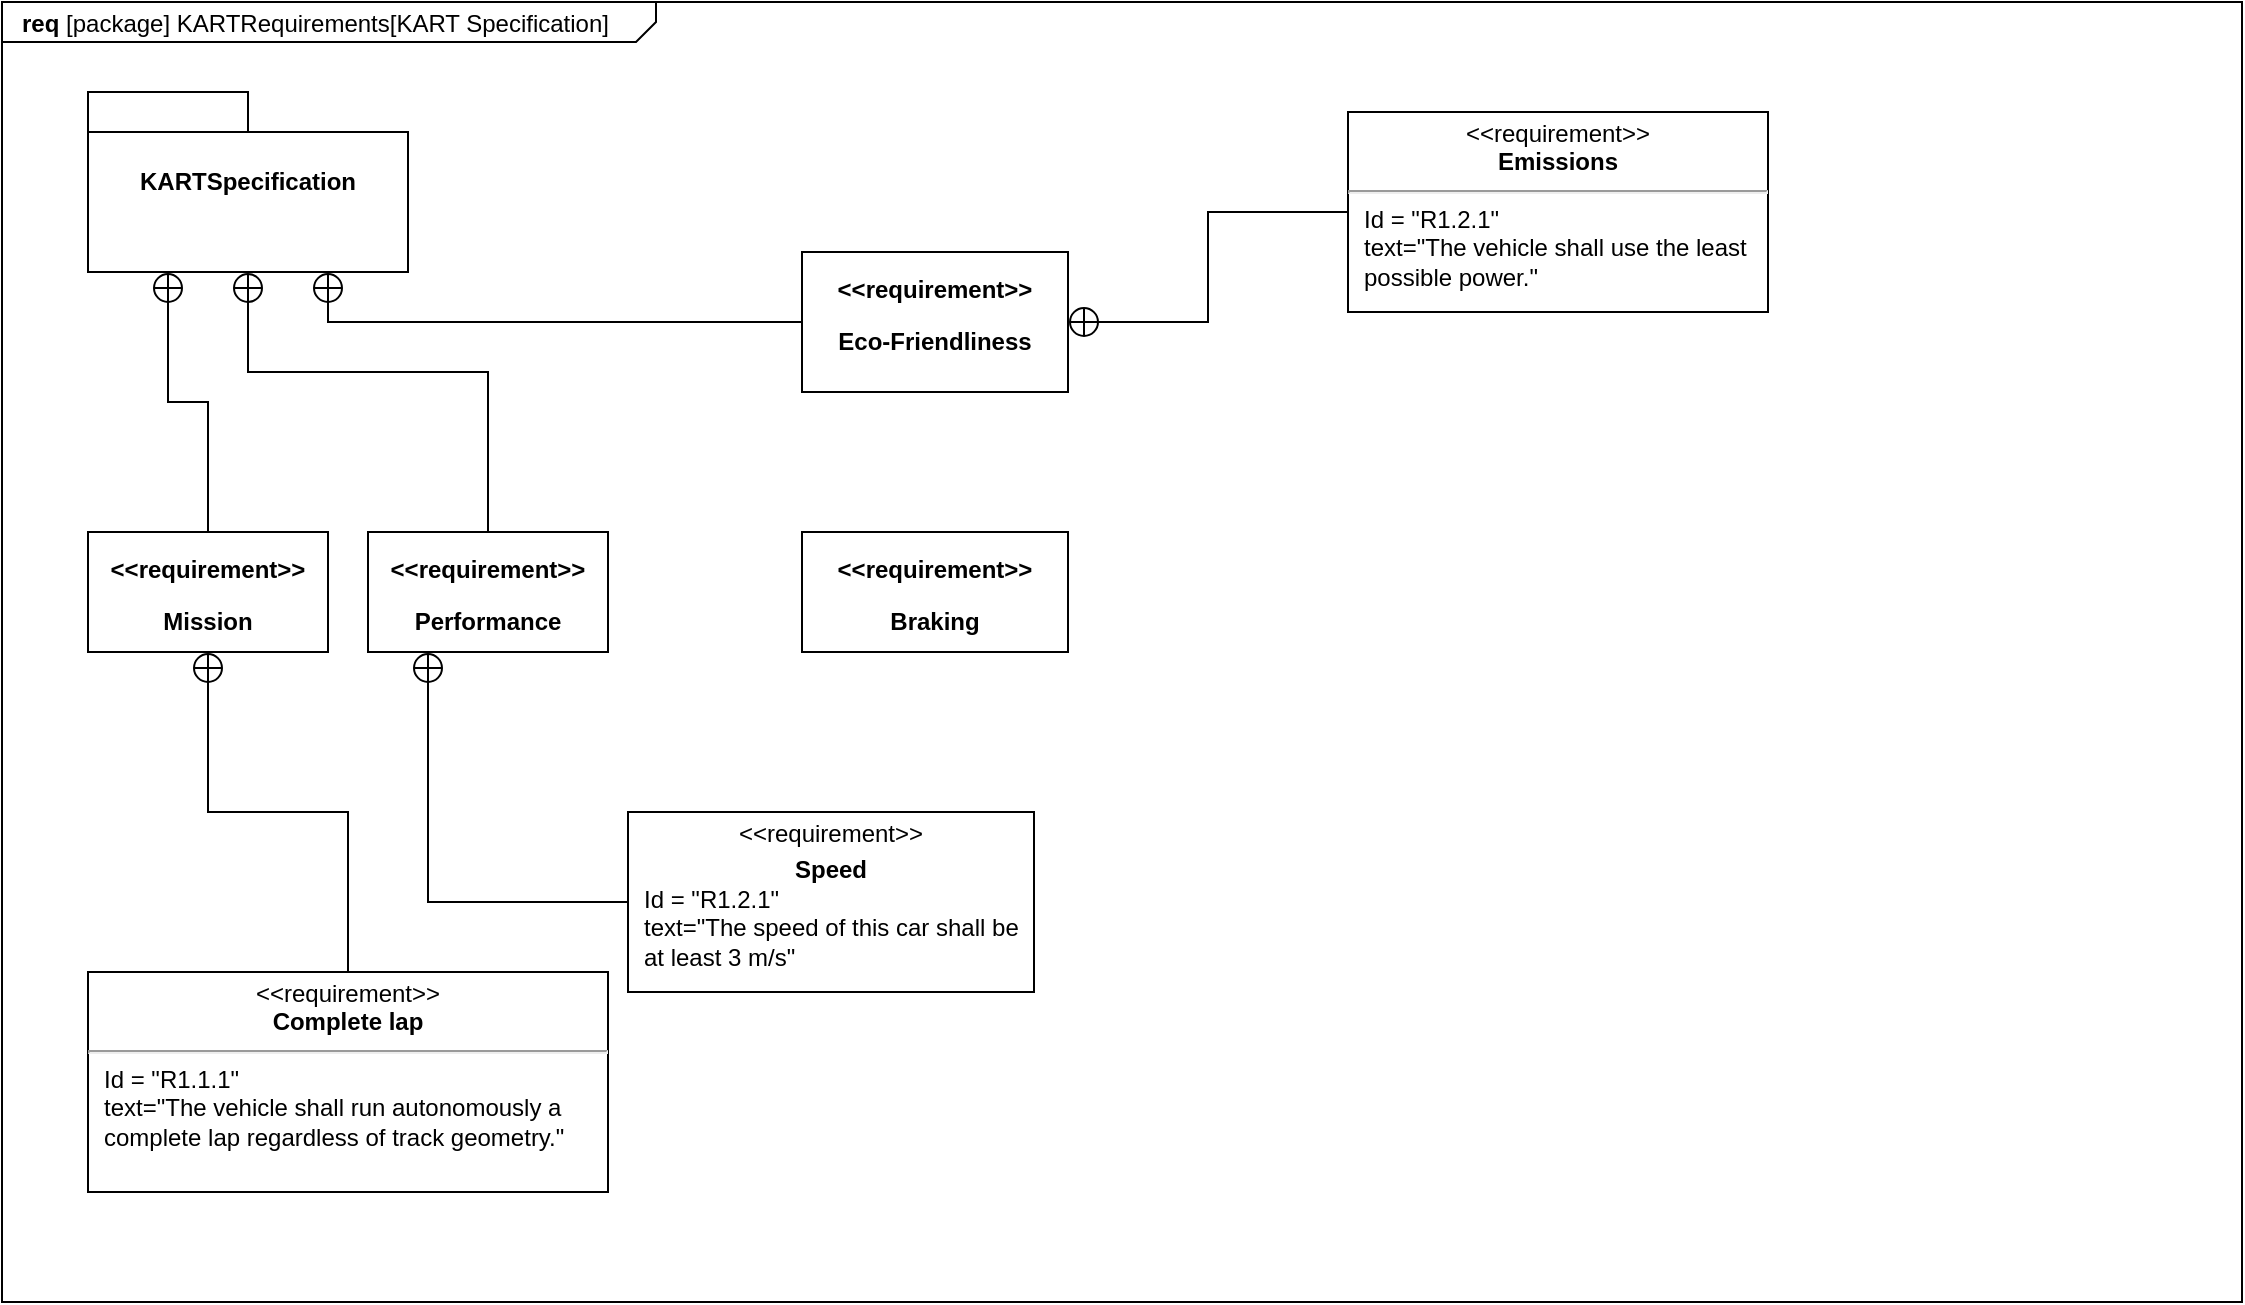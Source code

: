 <mxfile version="12.9.9" type="device"><diagram name="Page-1" id="929967ad-93f9-6ef4-fab6-5d389245f69c"><mxGraphModel dx="1088" dy="616" grid="1" gridSize="10" guides="1" tooltips="1" connect="1" arrows="1" fold="1" page="1" pageScale="1.5" pageWidth="1169" pageHeight="826" background="none" math="0" shadow="0"><root><mxCell id="0" style=";html=1;"/><mxCell id="1" style=";html=1;" parent="0"/><mxCell id="1672d66443f91eb5-1" value="&lt;p style=&quot;margin: 0px ; margin-top: 4px ; margin-left: 10px ; text-align: left&quot;&gt;&lt;b&gt;req&lt;/b&gt;&amp;nbsp;[package] KARTRequirements[KART Specification]&lt;/p&gt;" style="html=1;strokeWidth=1;shape=mxgraph.sysml.package;html=1;overflow=fill;whiteSpace=wrap;fillColor=none;gradientColor=none;fontSize=12;align=center;labelX=327.64;" parent="1" vertex="1"><mxGeometry x="317" y="295" width="1120" height="650" as="geometry"/></mxCell><mxCell id="1672d66443f91eb5-2" value="KARTSpecification" style="shape=folder;tabWidth=80;tabHeight=20;tabPosition=left;strokeWidth=1;html=1;whiteSpace=wrap;align=center;fontSize=12;fontStyle=1" parent="1" vertex="1"><mxGeometry x="360" y="340" width="160" height="90" as="geometry"/></mxCell><mxCell id="CnX41sEstj0uVsN7zbUR-11" style="edgeStyle=orthogonalEdgeStyle;rounded=0;orthogonalLoop=1;jettySize=auto;html=1;entryX=0.75;entryY=1;entryDx=0;entryDy=0;entryPerimeter=0;endArrow=circlePlus;endFill=0;" parent="1" source="1672d66443f91eb5-4" target="1672d66443f91eb5-2" edge="1"><mxGeometry relative="1" as="geometry"/></mxCell><mxCell id="1672d66443f91eb5-4" value="&lt;p&gt;&amp;lt;&amp;lt;requirement&amp;gt;&amp;gt;&lt;/p&gt;&lt;p&gt;Eco-Friendliness&lt;/p&gt;" style="shape=rect;html=1;overflow=fill;whiteSpace=wrap;align=center;fontStyle=1" parent="1" vertex="1"><mxGeometry x="717" y="420" width="133" height="70" as="geometry"/></mxCell><mxCell id="CnX41sEstj0uVsN7zbUR-8" style="edgeStyle=orthogonalEdgeStyle;rounded=0;orthogonalLoop=1;jettySize=auto;html=1;entryX=0.5;entryY=1;entryDx=0;entryDy=0;entryPerimeter=0;endArrow=circlePlus;endFill=0;exitX=0.5;exitY=0;exitDx=0;exitDy=0;" parent="1" source="1672d66443f91eb5-5" target="1672d66443f91eb5-2" edge="1"><mxGeometry relative="1" as="geometry"><Array as="points"><mxPoint x="560" y="480"/><mxPoint x="440" y="480"/></Array></mxGeometry></mxCell><mxCell id="1672d66443f91eb5-5" value="&lt;p&gt;&amp;lt;&amp;lt;requirement&amp;gt;&amp;gt;&lt;/p&gt;&lt;p&gt;Performance&lt;/p&gt;" style="shape=rect;html=1;overflow=fill;whiteSpace=wrap;align=center;fontStyle=1" parent="1" vertex="1"><mxGeometry x="500" y="560" width="120" height="60" as="geometry"/></mxCell><mxCell id="1672d66443f91eb5-7" value="&lt;p&gt;&amp;lt;&amp;lt;requirement&amp;gt;&amp;gt;&lt;/p&gt;&lt;p&gt;Braking&lt;/p&gt;" style="shape=rect;html=1;overflow=fill;whiteSpace=wrap;align=center;fontStyle=1" parent="1" vertex="1"><mxGeometry x="717" y="560" width="133" height="60" as="geometry"/></mxCell><mxCell id="CnX41sEstj0uVsN7zbUR-13" style="edgeStyle=orthogonalEdgeStyle;rounded=0;orthogonalLoop=1;jettySize=auto;html=1;entryX=1;entryY=0.5;entryDx=0;entryDy=0;endArrow=circlePlus;endFill=0;" parent="1" source="1672d66443f91eb5-10" target="1672d66443f91eb5-4" edge="1"><mxGeometry relative="1" as="geometry"/></mxCell><mxCell id="1672d66443f91eb5-10" value="&lt;p style=&quot;margin: 0px ; margin-top: 4px ; text-align: center&quot;&gt;&amp;lt;&amp;lt;requirement&amp;gt;&amp;gt;&lt;br&gt;&lt;b&gt;Emissions&lt;/b&gt;&lt;/p&gt;&lt;hr&gt;&lt;p style=&quot;margin: 0px ; margin-left: 8px ; text-align: left&quot;&gt;Id = &quot;R1.2.1&quot;&lt;/p&gt;&lt;p style=&quot;margin: 0px ; margin-left: 8px ; text-align: left&quot;&gt;text=&quot;The vehicle shall use the least possible power.&quot;&lt;/p&gt;" style="shape=rect;html=1;overflow=fill;whiteSpace=wrap;" parent="1" vertex="1"><mxGeometry x="990" y="350" width="210" height="100" as="geometry"/></mxCell><mxCell id="CnX41sEstj0uVsN7zbUR-9" style="edgeStyle=orthogonalEdgeStyle;rounded=0;orthogonalLoop=1;jettySize=auto;html=1;entryX=0.25;entryY=1;entryDx=0;entryDy=0;entryPerimeter=0;endArrow=circlePlus;endFill=0;" parent="1" source="CnX41sEstj0uVsN7zbUR-1" target="1672d66443f91eb5-2" edge="1"><mxGeometry relative="1" as="geometry"/></mxCell><mxCell id="CnX41sEstj0uVsN7zbUR-1" value="&lt;p&gt;&amp;lt;&amp;lt;requirement&amp;gt;&amp;gt;&lt;/p&gt;&lt;p&gt;Mission&lt;/p&gt;" style="shape=rect;html=1;overflow=fill;whiteSpace=wrap;align=center;fontStyle=1" parent="1" vertex="1"><mxGeometry x="360" y="560" width="120" height="60" as="geometry"/></mxCell><mxCell id="CnX41sEstj0uVsN7zbUR-10" style="edgeStyle=orthogonalEdgeStyle;rounded=0;orthogonalLoop=1;jettySize=auto;html=1;endArrow=circlePlus;endFill=0;" parent="1" source="CnX41sEstj0uVsN7zbUR-2" target="CnX41sEstj0uVsN7zbUR-1" edge="1"><mxGeometry relative="1" as="geometry"/></mxCell><mxCell id="CnX41sEstj0uVsN7zbUR-2" value="&lt;p style=&quot;margin: 0px ; margin-top: 4px ; text-align: center&quot;&gt;&amp;lt;&amp;lt;requirement&amp;gt;&amp;gt;&lt;br&gt;&lt;b&gt;Complete lap&lt;/b&gt;&lt;/p&gt;&lt;hr&gt;&lt;p style=&quot;margin: 0px ; margin-left: 8px ; text-align: left&quot;&gt;Id = &quot;R1.1.1&quot;&lt;/p&gt;&lt;p style=&quot;margin: 0px ; margin-left: 8px ; text-align: left&quot;&gt;text=&quot;The vehicle shall run autonomously a complete lap regardless of track geometry.&quot;&lt;/p&gt;" style="shape=rect;html=1;overflow=fill;whiteSpace=wrap;" parent="1" vertex="1"><mxGeometry x="360" y="780" width="260" height="110" as="geometry"/></mxCell><mxCell id="CnX41sEstj0uVsN7zbUR-17" style="edgeStyle=orthogonalEdgeStyle;rounded=0;orthogonalLoop=1;jettySize=auto;html=1;entryX=0.25;entryY=1;entryDx=0;entryDy=0;endArrow=circlePlus;endFill=0;" parent="1" source="CnX41sEstj0uVsN7zbUR-16" target="1672d66443f91eb5-5" edge="1"><mxGeometry relative="1" as="geometry"/></mxCell><mxCell id="CnX41sEstj0uVsN7zbUR-16" value="&lt;p style=&quot;margin: 0px ; margin-top: 4px ; text-align: center&quot;&gt;&amp;lt;&amp;lt;requirement&amp;gt;&amp;gt;&lt;/p&gt;&lt;p style=&quot;margin: 0px ; margin-top: 4px ; text-align: center&quot;&gt;&lt;b&gt;Speed&lt;/b&gt;&lt;br&gt;&lt;/p&gt;&lt;p style=&quot;margin: 0px ; margin-left: 8px ; text-align: left&quot;&gt;Id = &quot;R1.2.1&quot;&lt;/p&gt;&lt;p style=&quot;margin: 0px ; margin-left: 8px ; text-align: left&quot;&gt;text=&quot;The speed of this car shall be at least 3 m/s&quot;&lt;/p&gt;" style="shape=rect;html=1;overflow=fill;whiteSpace=wrap;" parent="1" vertex="1"><mxGeometry x="630" y="700" width="203" height="90" as="geometry"/></mxCell></root></mxGraphModel></diagram></mxfile>